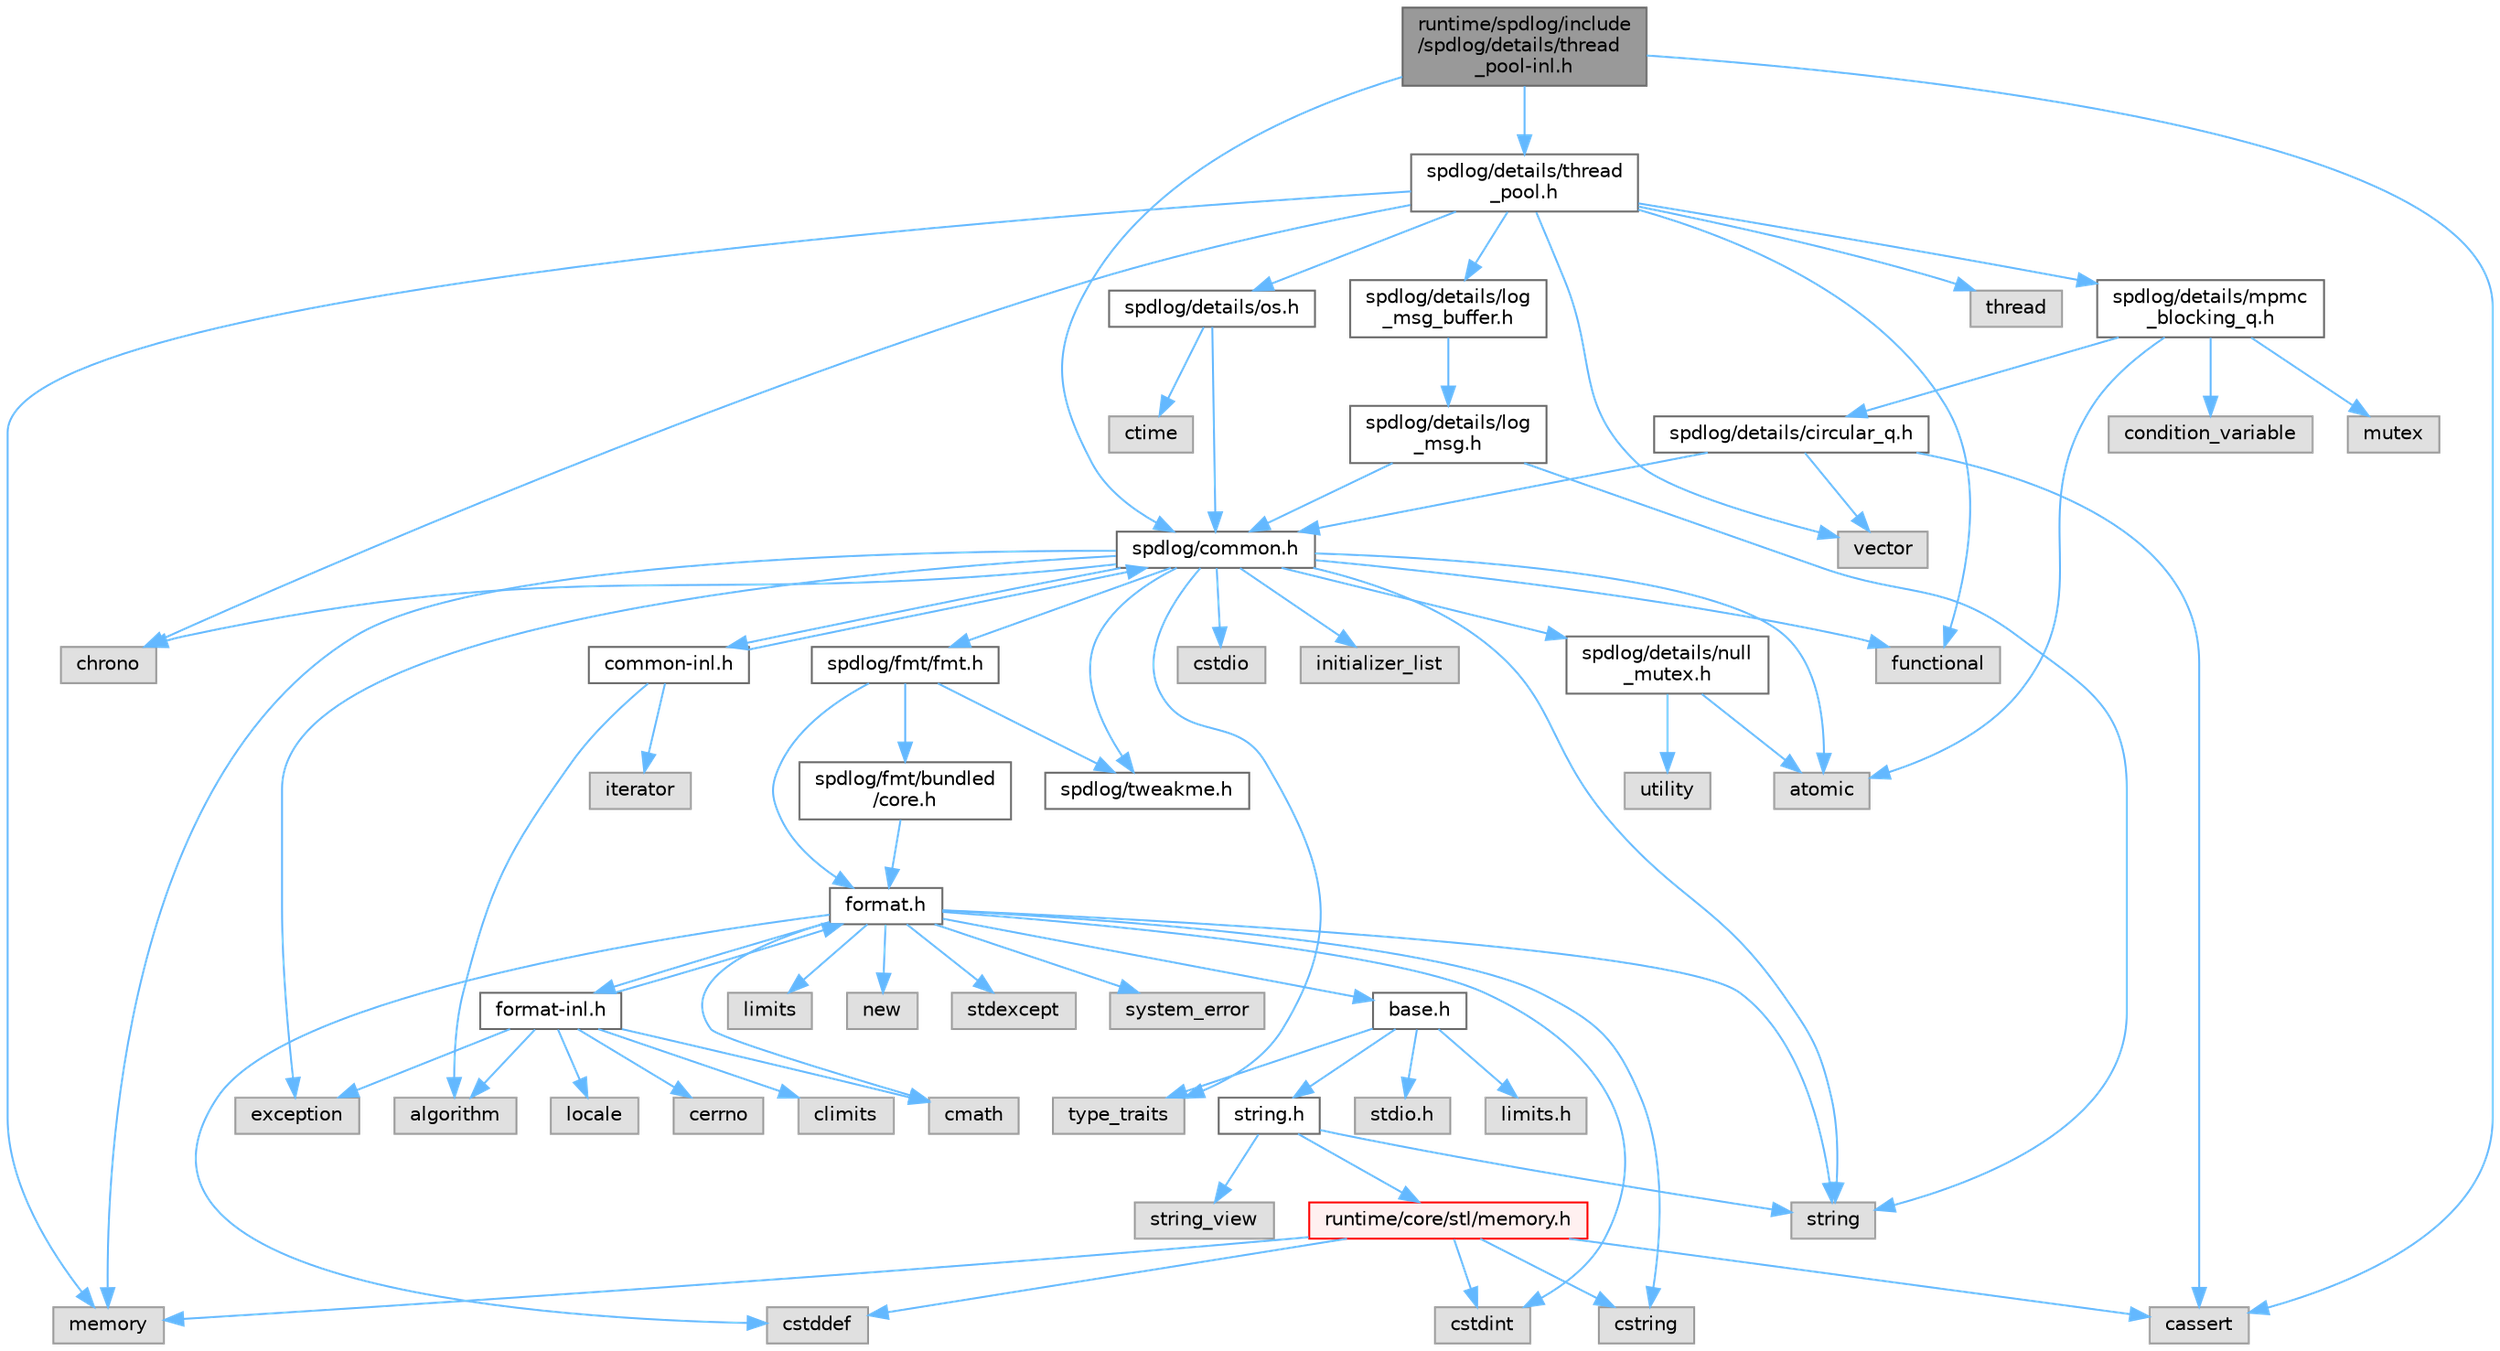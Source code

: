 digraph "runtime/spdlog/include/spdlog/details/thread_pool-inl.h"
{
 // LATEX_PDF_SIZE
  bgcolor="transparent";
  edge [fontname=Helvetica,fontsize=10,labelfontname=Helvetica,labelfontsize=10];
  node [fontname=Helvetica,fontsize=10,shape=box,height=0.2,width=0.4];
  Node1 [id="Node000001",label="runtime/spdlog/include\l/spdlog/details/thread\l_pool-inl.h",height=0.2,width=0.4,color="gray40", fillcolor="grey60", style="filled", fontcolor="black",tooltip=" "];
  Node1 -> Node2 [id="edge1_Node000001_Node000002",color="steelblue1",style="solid",tooltip=" "];
  Node2 [id="Node000002",label="spdlog/details/thread\l_pool.h",height=0.2,width=0.4,color="grey40", fillcolor="white", style="filled",URL="$thread__pool_8h.html",tooltip=" "];
  Node2 -> Node3 [id="edge2_Node000002_Node000003",color="steelblue1",style="solid",tooltip=" "];
  Node3 [id="Node000003",label="spdlog/details/log\l_msg_buffer.h",height=0.2,width=0.4,color="grey40", fillcolor="white", style="filled",URL="$log__msg__buffer_8h.html",tooltip=" "];
  Node3 -> Node4 [id="edge3_Node000003_Node000004",color="steelblue1",style="solid",tooltip=" "];
  Node4 [id="Node000004",label="spdlog/details/log\l_msg.h",height=0.2,width=0.4,color="grey40", fillcolor="white", style="filled",URL="$log__msg_8h.html",tooltip=" "];
  Node4 -> Node5 [id="edge4_Node000004_Node000005",color="steelblue1",style="solid",tooltip=" "];
  Node5 [id="Node000005",label="spdlog/common.h",height=0.2,width=0.4,color="grey40", fillcolor="white", style="filled",URL="$common_8h.html",tooltip=" "];
  Node5 -> Node6 [id="edge5_Node000005_Node000006",color="steelblue1",style="solid",tooltip=" "];
  Node6 [id="Node000006",label="spdlog/details/null\l_mutex.h",height=0.2,width=0.4,color="grey40", fillcolor="white", style="filled",URL="$null__mutex_8h.html",tooltip=" "];
  Node6 -> Node7 [id="edge6_Node000006_Node000007",color="steelblue1",style="solid",tooltip=" "];
  Node7 [id="Node000007",label="atomic",height=0.2,width=0.4,color="grey60", fillcolor="#E0E0E0", style="filled",tooltip=" "];
  Node6 -> Node8 [id="edge7_Node000006_Node000008",color="steelblue1",style="solid",tooltip=" "];
  Node8 [id="Node000008",label="utility",height=0.2,width=0.4,color="grey60", fillcolor="#E0E0E0", style="filled",tooltip=" "];
  Node5 -> Node9 [id="edge8_Node000005_Node000009",color="steelblue1",style="solid",tooltip=" "];
  Node9 [id="Node000009",label="spdlog/tweakme.h",height=0.2,width=0.4,color="grey40", fillcolor="white", style="filled",URL="$tweakme_8h.html",tooltip=" "];
  Node5 -> Node7 [id="edge9_Node000005_Node000007",color="steelblue1",style="solid",tooltip=" "];
  Node5 -> Node10 [id="edge10_Node000005_Node000010",color="steelblue1",style="solid",tooltip=" "];
  Node10 [id="Node000010",label="chrono",height=0.2,width=0.4,color="grey60", fillcolor="#E0E0E0", style="filled",tooltip=" "];
  Node5 -> Node11 [id="edge11_Node000005_Node000011",color="steelblue1",style="solid",tooltip=" "];
  Node11 [id="Node000011",label="cstdio",height=0.2,width=0.4,color="grey60", fillcolor="#E0E0E0", style="filled",tooltip=" "];
  Node5 -> Node12 [id="edge12_Node000005_Node000012",color="steelblue1",style="solid",tooltip=" "];
  Node12 [id="Node000012",label="exception",height=0.2,width=0.4,color="grey60", fillcolor="#E0E0E0", style="filled",tooltip=" "];
  Node5 -> Node13 [id="edge13_Node000005_Node000013",color="steelblue1",style="solid",tooltip=" "];
  Node13 [id="Node000013",label="functional",height=0.2,width=0.4,color="grey60", fillcolor="#E0E0E0", style="filled",tooltip=" "];
  Node5 -> Node14 [id="edge14_Node000005_Node000014",color="steelblue1",style="solid",tooltip=" "];
  Node14 [id="Node000014",label="initializer_list",height=0.2,width=0.4,color="grey60", fillcolor="#E0E0E0", style="filled",tooltip=" "];
  Node5 -> Node15 [id="edge15_Node000005_Node000015",color="steelblue1",style="solid",tooltip=" "];
  Node15 [id="Node000015",label="memory",height=0.2,width=0.4,color="grey60", fillcolor="#E0E0E0", style="filled",tooltip=" "];
  Node5 -> Node16 [id="edge16_Node000005_Node000016",color="steelblue1",style="solid",tooltip=" "];
  Node16 [id="Node000016",label="string",height=0.2,width=0.4,color="grey60", fillcolor="#E0E0E0", style="filled",tooltip=" "];
  Node5 -> Node17 [id="edge17_Node000005_Node000017",color="steelblue1",style="solid",tooltip=" "];
  Node17 [id="Node000017",label="type_traits",height=0.2,width=0.4,color="grey60", fillcolor="#E0E0E0", style="filled",tooltip=" "];
  Node5 -> Node18 [id="edge18_Node000005_Node000018",color="steelblue1",style="solid",tooltip=" "];
  Node18 [id="Node000018",label="spdlog/fmt/fmt.h",height=0.2,width=0.4,color="grey40", fillcolor="white", style="filled",URL="$fmt_8h.html",tooltip=" "];
  Node18 -> Node9 [id="edge19_Node000018_Node000009",color="steelblue1",style="solid",tooltip=" "];
  Node18 -> Node19 [id="edge20_Node000018_Node000019",color="steelblue1",style="solid",tooltip=" "];
  Node19 [id="Node000019",label="spdlog/fmt/bundled\l/core.h",height=0.2,width=0.4,color="grey40", fillcolor="white", style="filled",URL="$core_8h.html",tooltip=" "];
  Node19 -> Node20 [id="edge21_Node000019_Node000020",color="steelblue1",style="solid",tooltip=" "];
  Node20 [id="Node000020",label="format.h",height=0.2,width=0.4,color="grey40", fillcolor="white", style="filled",URL="$spdlog_2include_2spdlog_2fmt_2bundled_2format_8h.html",tooltip=" "];
  Node20 -> Node21 [id="edge22_Node000020_Node000021",color="steelblue1",style="solid",tooltip=" "];
  Node21 [id="Node000021",label="base.h",height=0.2,width=0.4,color="grey40", fillcolor="white", style="filled",URL="$base_8h.html",tooltip=" "];
  Node21 -> Node22 [id="edge23_Node000021_Node000022",color="steelblue1",style="solid",tooltip=" "];
  Node22 [id="Node000022",label="limits.h",height=0.2,width=0.4,color="grey60", fillcolor="#E0E0E0", style="filled",tooltip=" "];
  Node21 -> Node23 [id="edge24_Node000021_Node000023",color="steelblue1",style="solid",tooltip=" "];
  Node23 [id="Node000023",label="stdio.h",height=0.2,width=0.4,color="grey60", fillcolor="#E0E0E0", style="filled",tooltip=" "];
  Node21 -> Node24 [id="edge25_Node000021_Node000024",color="steelblue1",style="solid",tooltip=" "];
  Node24 [id="Node000024",label="string.h",height=0.2,width=0.4,color="grey40", fillcolor="white", style="filled",URL="$string_8h.html",tooltip=" "];
  Node24 -> Node16 [id="edge26_Node000024_Node000016",color="steelblue1",style="solid",tooltip=" "];
  Node24 -> Node25 [id="edge27_Node000024_Node000025",color="steelblue1",style="solid",tooltip=" "];
  Node25 [id="Node000025",label="string_view",height=0.2,width=0.4,color="grey60", fillcolor="#E0E0E0", style="filled",tooltip=" "];
  Node24 -> Node26 [id="edge28_Node000024_Node000026",color="steelblue1",style="solid",tooltip=" "];
  Node26 [id="Node000026",label="runtime/core/stl/memory.h",height=0.2,width=0.4,color="red", fillcolor="#FFF0F0", style="filled",URL="$core_2stl_2memory_8h.html",tooltip=" "];
  Node26 -> Node27 [id="edge29_Node000026_Node000027",color="steelblue1",style="solid",tooltip=" "];
  Node27 [id="Node000027",label="cstddef",height=0.2,width=0.4,color="grey60", fillcolor="#E0E0E0", style="filled",tooltip=" "];
  Node26 -> Node28 [id="edge30_Node000026_Node000028",color="steelblue1",style="solid",tooltip=" "];
  Node28 [id="Node000028",label="cstdint",height=0.2,width=0.4,color="grey60", fillcolor="#E0E0E0", style="filled",tooltip=" "];
  Node26 -> Node29 [id="edge31_Node000026_Node000029",color="steelblue1",style="solid",tooltip=" "];
  Node29 [id="Node000029",label="cassert",height=0.2,width=0.4,color="grey60", fillcolor="#E0E0E0", style="filled",tooltip=" "];
  Node26 -> Node15 [id="edge32_Node000026_Node000015",color="steelblue1",style="solid",tooltip=" "];
  Node26 -> Node30 [id="edge33_Node000026_Node000030",color="steelblue1",style="solid",tooltip=" "];
  Node30 [id="Node000030",label="cstring",height=0.2,width=0.4,color="grey60", fillcolor="#E0E0E0", style="filled",tooltip=" "];
  Node21 -> Node17 [id="edge34_Node000021_Node000017",color="steelblue1",style="solid",tooltip=" "];
  Node20 -> Node168 [id="edge35_Node000020_Node000168",color="steelblue1",style="solid",tooltip=" "];
  Node168 [id="Node000168",label="cmath",height=0.2,width=0.4,color="grey60", fillcolor="#E0E0E0", style="filled",tooltip=" "];
  Node20 -> Node27 [id="edge36_Node000020_Node000027",color="steelblue1",style="solid",tooltip=" "];
  Node20 -> Node28 [id="edge37_Node000020_Node000028",color="steelblue1",style="solid",tooltip=" "];
  Node20 -> Node30 [id="edge38_Node000020_Node000030",color="steelblue1",style="solid",tooltip=" "];
  Node20 -> Node169 [id="edge39_Node000020_Node000169",color="steelblue1",style="solid",tooltip=" "];
  Node169 [id="Node000169",label="limits",height=0.2,width=0.4,color="grey60", fillcolor="#E0E0E0", style="filled",tooltip=" "];
  Node20 -> Node66 [id="edge40_Node000020_Node000066",color="steelblue1",style="solid",tooltip=" "];
  Node66 [id="Node000066",label="new",height=0.2,width=0.4,color="grey60", fillcolor="#E0E0E0", style="filled",tooltip=" "];
  Node20 -> Node170 [id="edge41_Node000020_Node000170",color="steelblue1",style="solid",tooltip=" "];
  Node170 [id="Node000170",label="stdexcept",height=0.2,width=0.4,color="grey60", fillcolor="#E0E0E0", style="filled",tooltip=" "];
  Node20 -> Node16 [id="edge42_Node000020_Node000016",color="steelblue1",style="solid",tooltip=" "];
  Node20 -> Node171 [id="edge43_Node000020_Node000171",color="steelblue1",style="solid",tooltip=" "];
  Node171 [id="Node000171",label="system_error",height=0.2,width=0.4,color="grey60", fillcolor="#E0E0E0", style="filled",tooltip=" "];
  Node20 -> Node172 [id="edge44_Node000020_Node000172",color="steelblue1",style="solid",tooltip=" "];
  Node172 [id="Node000172",label="format-inl.h",height=0.2,width=0.4,color="grey40", fillcolor="white", style="filled",URL="$format-inl_8h.html",tooltip=" "];
  Node172 -> Node173 [id="edge45_Node000172_Node000173",color="steelblue1",style="solid",tooltip=" "];
  Node173 [id="Node000173",label="algorithm",height=0.2,width=0.4,color="grey60", fillcolor="#E0E0E0", style="filled",tooltip=" "];
  Node172 -> Node174 [id="edge46_Node000172_Node000174",color="steelblue1",style="solid",tooltip=" "];
  Node174 [id="Node000174",label="cerrno",height=0.2,width=0.4,color="grey60", fillcolor="#E0E0E0", style="filled",tooltip=" "];
  Node172 -> Node175 [id="edge47_Node000172_Node000175",color="steelblue1",style="solid",tooltip=" "];
  Node175 [id="Node000175",label="climits",height=0.2,width=0.4,color="grey60", fillcolor="#E0E0E0", style="filled",tooltip=" "];
  Node172 -> Node168 [id="edge48_Node000172_Node000168",color="steelblue1",style="solid",tooltip=" "];
  Node172 -> Node12 [id="edge49_Node000172_Node000012",color="steelblue1",style="solid",tooltip=" "];
  Node172 -> Node20 [id="edge50_Node000172_Node000020",color="steelblue1",style="solid",tooltip=" "];
  Node172 -> Node176 [id="edge51_Node000172_Node000176",color="steelblue1",style="solid",tooltip=" "];
  Node176 [id="Node000176",label="locale",height=0.2,width=0.4,color="grey60", fillcolor="#E0E0E0", style="filled",tooltip=" "];
  Node18 -> Node20 [id="edge52_Node000018_Node000020",color="steelblue1",style="solid",tooltip=" "];
  Node5 -> Node177 [id="edge53_Node000005_Node000177",color="steelblue1",style="solid",tooltip=" "];
  Node177 [id="Node000177",label="common-inl.h",height=0.2,width=0.4,color="grey40", fillcolor="white", style="filled",URL="$common-inl_8h.html",tooltip=" "];
  Node177 -> Node5 [id="edge54_Node000177_Node000005",color="steelblue1",style="solid",tooltip=" "];
  Node177 -> Node173 [id="edge55_Node000177_Node000173",color="steelblue1",style="solid",tooltip=" "];
  Node177 -> Node178 [id="edge56_Node000177_Node000178",color="steelblue1",style="solid",tooltip=" "];
  Node178 [id="Node000178",label="iterator",height=0.2,width=0.4,color="grey60", fillcolor="#E0E0E0", style="filled",tooltip=" "];
  Node4 -> Node16 [id="edge57_Node000004_Node000016",color="steelblue1",style="solid",tooltip=" "];
  Node2 -> Node179 [id="edge58_Node000002_Node000179",color="steelblue1",style="solid",tooltip=" "];
  Node179 [id="Node000179",label="spdlog/details/mpmc\l_blocking_q.h",height=0.2,width=0.4,color="grey40", fillcolor="white", style="filled",URL="$mpmc__blocking__q_8h.html",tooltip=" "];
  Node179 -> Node180 [id="edge59_Node000179_Node000180",color="steelblue1",style="solid",tooltip=" "];
  Node180 [id="Node000180",label="spdlog/details/circular_q.h",height=0.2,width=0.4,color="grey40", fillcolor="white", style="filled",URL="$circular__q_8h.html",tooltip=" "];
  Node180 -> Node29 [id="edge60_Node000180_Node000029",color="steelblue1",style="solid",tooltip=" "];
  Node180 -> Node181 [id="edge61_Node000180_Node000181",color="steelblue1",style="solid",tooltip=" "];
  Node181 [id="Node000181",label="vector",height=0.2,width=0.4,color="grey60", fillcolor="#E0E0E0", style="filled",tooltip=" "];
  Node180 -> Node5 [id="edge62_Node000180_Node000005",color="steelblue1",style="solid",tooltip=" "];
  Node179 -> Node7 [id="edge63_Node000179_Node000007",color="steelblue1",style="solid",tooltip=" "];
  Node179 -> Node182 [id="edge64_Node000179_Node000182",color="steelblue1",style="solid",tooltip=" "];
  Node182 [id="Node000182",label="condition_variable",height=0.2,width=0.4,color="grey60", fillcolor="#E0E0E0", style="filled",tooltip=" "];
  Node179 -> Node183 [id="edge65_Node000179_Node000183",color="steelblue1",style="solid",tooltip=" "];
  Node183 [id="Node000183",label="mutex",height=0.2,width=0.4,color="grey60", fillcolor="#E0E0E0", style="filled",tooltip=" "];
  Node2 -> Node184 [id="edge66_Node000002_Node000184",color="steelblue1",style="solid",tooltip=" "];
  Node184 [id="Node000184",label="spdlog/details/os.h",height=0.2,width=0.4,color="grey40", fillcolor="white", style="filled",URL="$details_2os_8h.html",tooltip=" "];
  Node184 -> Node185 [id="edge67_Node000184_Node000185",color="steelblue1",style="solid",tooltip=" "];
  Node185 [id="Node000185",label="ctime",height=0.2,width=0.4,color="grey60", fillcolor="#E0E0E0", style="filled",tooltip=" "];
  Node184 -> Node5 [id="edge68_Node000184_Node000005",color="steelblue1",style="solid",tooltip=" "];
  Node2 -> Node10 [id="edge69_Node000002_Node000010",color="steelblue1",style="solid",tooltip=" "];
  Node2 -> Node13 [id="edge70_Node000002_Node000013",color="steelblue1",style="solid",tooltip=" "];
  Node2 -> Node15 [id="edge71_Node000002_Node000015",color="steelblue1",style="solid",tooltip=" "];
  Node2 -> Node186 [id="edge72_Node000002_Node000186",color="steelblue1",style="solid",tooltip=" "];
  Node186 [id="Node000186",label="thread",height=0.2,width=0.4,color="grey60", fillcolor="#E0E0E0", style="filled",tooltip=" "];
  Node2 -> Node181 [id="edge73_Node000002_Node000181",color="steelblue1",style="solid",tooltip=" "];
  Node1 -> Node29 [id="edge74_Node000001_Node000029",color="steelblue1",style="solid",tooltip=" "];
  Node1 -> Node5 [id="edge75_Node000001_Node000005",color="steelblue1",style="solid",tooltip=" "];
}
